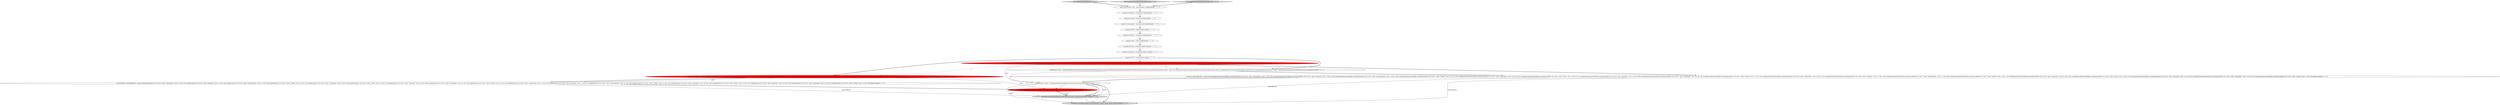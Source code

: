 digraph {
8 [style = filled, label = "GroupByQuery query = makeQueryBuilder().setDataSource(QueryRunnerTestHelper.dataSource).setQuerySegmentSpec(QueryRunnerTestHelper.firstToThird).setDimensions(new ExtractionDimensionSpec(\"quality\",\"alias\",new LookupExtractionFn(new MapLookupExtractor(map,false),true,null,true,false))).setAggregatorSpecs(QueryRunnerTestHelper.rowsCount,new LongSumAggregatorFactory(\"idx\",\"index\")).setGranularity(QueryRunnerTestHelper.dayGran).build()@@@13@@@['1', '0', '0']", fillcolor = red, shape = ellipse image = "AAA1AAABBB1BBB"];
5 [style = filled, label = "map.put(\"business\",\"business0\")@@@5@@@['1', '1', '1']", fillcolor = white, shape = ellipse image = "AAA0AAABBB1BBB"];
0 [style = filled, label = "map.put(\"news\",\"news0\")@@@9@@@['1', '1', '1']", fillcolor = white, shape = ellipse image = "AAA0AAABBB1BBB"];
6 [style = filled, label = "map.put(\"mezzanine\",\"mezzanine0\")@@@8@@@['1', '1', '1']", fillcolor = white, shape = ellipse image = "AAA0AAABBB1BBB"];
21 [style = filled, label = "testGroupByWithSimpleRename['0', '0', '1']", fillcolor = lightgray, shape = diamond image = "AAA0AAABBB3BBB"];
14 [style = filled, label = "map.put(\"entertainment\",\"entertainment0\")@@@6@@@['1', '1', '1']", fillcolor = white, shape = ellipse image = "AAA0AAABBB1BBB"];
9 [style = filled, label = "map.put(\"premium\",\"premium0\")@@@10@@@['1', '1', '1']", fillcolor = white, shape = ellipse image = "AAA0AAABBB1BBB"];
15 [style = filled, label = "Iterable<ResultRow> results = GroupByQueryRunnerTestHelper.runQuery(factory,runner,query)@@@15@@@['0', '1', '0']", fillcolor = red, shape = ellipse image = "AAA1AAABBB2BBB"];
11 [style = filled, label = "Iterable<Row> results = GroupByQueryRunnerTestHelper.runQuery(factory,runner,query)@@@15@@@['1', '0', '1']", fillcolor = white, shape = ellipse image = "AAA0AAABBB1BBB"];
19 [style = filled, label = "TestHelper.assertExpectedObjects(expectedResults,results,\"simple-rename\")@@@16@@@['0', '0', '1']", fillcolor = lightgray, shape = ellipse image = "AAA0AAABBB3BBB"];
13 [style = filled, label = "map.put(\"automotive\",\"automotive0\")@@@4@@@['1', '1', '1']", fillcolor = white, shape = ellipse image = "AAA0AAABBB1BBB"];
18 [style = filled, label = "testGroupByWithSimpleRenameRetainMissing['0', '1', '0']", fillcolor = lightgray, shape = diamond image = "AAA0AAABBB2BBB"];
3 [style = filled, label = "TestHelper.assertExpectedObjects(expectedResults,results,\"retain-missing\")@@@16@@@['1', '1', '0']", fillcolor = lightgray, shape = ellipse image = "AAA0AAABBB1BBB"];
4 [style = filled, label = "Map<String,String> map = new HashMap<>()@@@3@@@['1', '1', '1']", fillcolor = white, shape = ellipse image = "AAA0AAABBB1BBB"];
1 [style = filled, label = "map.put(\"health\",\"health0\")@@@7@@@['1', '1', '1']", fillcolor = white, shape = ellipse image = "AAA0AAABBB1BBB"];
17 [style = filled, label = "GroupByQuery query = makeQueryBuilder().setDataSource(QueryRunnerTestHelper.dataSource).setQuerySegmentSpec(QueryRunnerTestHelper.firstToThird).setDimensions(new ExtractionDimensionSpec(\"quality\",\"alias\",new LookupExtractionFn(new MapLookupExtractor(map,false),true,null,true,false))).setAggregatorSpecs(QueryRunnerTestHelper.rowsCount,new LongSumAggregatorFactory(\"idx\",\"index\")).setGranularity(QueryRunnerTestHelper.dayGran).build()@@@13@@@['0', '1', '0']", fillcolor = red, shape = ellipse image = "AAA1AAABBB2BBB"];
12 [style = filled, label = "testGroupByWithSimpleRenameRetainMissing['1', '0', '0']", fillcolor = lightgray, shape = diamond image = "AAA0AAABBB1BBB"];
16 [style = filled, label = "List<ResultRow> expectedResults = Arrays.asList(makeRow(query,\"2011-04-01\",\"alias\",\"automotive0\",\"rows\",1L,\"idx\",135L),makeRow(query,\"2011-04-01\",\"alias\",\"business0\",\"rows\",1L,\"idx\",118L),makeRow(query,\"2011-04-01\",\"alias\",\"entertainment0\",\"rows\",1L,\"idx\",158L),makeRow(query,\"2011-04-01\",\"alias\",\"health0\",\"rows\",1L,\"idx\",120L),makeRow(query,\"2011-04-01\",\"alias\",\"mezzanine0\",\"rows\",3L,\"idx\",2870L),makeRow(query,\"2011-04-01\",\"alias\",\"news0\",\"rows\",1L,\"idx\",121L),makeRow(query,\"2011-04-01\",\"alias\",\"premium0\",\"rows\",3L,\"idx\",2900L),makeRow(query,\"2011-04-01\",\"alias\",\"technology0\",\"rows\",1L,\"idx\",78L),makeRow(query,\"2011-04-01\",\"alias\",\"travel0\",\"rows\",1L,\"idx\",119L),makeRow(query,\"2011-04-02\",\"alias\",\"automotive0\",\"rows\",1L,\"idx\",147L),makeRow(query,\"2011-04-02\",\"alias\",\"business0\",\"rows\",1L,\"idx\",112L),makeRow(query,\"2011-04-02\",\"alias\",\"entertainment0\",\"rows\",1L,\"idx\",166L),makeRow(query,\"2011-04-02\",\"alias\",\"health0\",\"rows\",1L,\"idx\",113L),makeRow(query,\"2011-04-02\",\"alias\",\"mezzanine0\",\"rows\",3L,\"idx\",2447L),makeRow(query,\"2011-04-02\",\"alias\",\"news0\",\"rows\",1L,\"idx\",114L),makeRow(query,\"2011-04-02\",\"alias\",\"premium0\",\"rows\",3L,\"idx\",2505L),makeRow(query,\"2011-04-02\",\"alias\",\"technology0\",\"rows\",1L,\"idx\",97L),makeRow(query,\"2011-04-02\",\"alias\",\"travel0\",\"rows\",1L,\"idx\",126L))@@@14@@@['0', '1', '0']", fillcolor = white, shape = ellipse image = "AAA0AAABBB2BBB"];
10 [style = filled, label = "map.put(\"technology\",\"technology0\")@@@11@@@['1', '1', '1']", fillcolor = white, shape = ellipse image = "AAA0AAABBB1BBB"];
20 [style = filled, label = "GroupByQuery query = makeQueryBuilder().setDataSource(QueryRunnerTestHelper.dataSource).setQuerySegmentSpec(QueryRunnerTestHelper.firstToThird).setDimensions(new ExtractionDimensionSpec(\"quality\",\"alias\",new LookupExtractionFn(new MapLookupExtractor(map,false),false,null,true,false))).setAggregatorSpecs(QueryRunnerTestHelper.rowsCount,new LongSumAggregatorFactory(\"idx\",\"index\")).setGranularity(QueryRunnerTestHelper.dayGran).build()@@@13@@@['0', '0', '1']", fillcolor = white, shape = ellipse image = "AAA0AAABBB3BBB"];
7 [style = filled, label = "map.put(\"travel\",\"travel0\")@@@12@@@['1', '1', '1']", fillcolor = white, shape = ellipse image = "AAA0AAABBB1BBB"];
2 [style = filled, label = "List<Row> expectedResults = Arrays.asList(GroupByQueryRunnerTestHelper.createExpectedRow(\"2011-04-01\",\"alias\",\"automotive0\",\"rows\",1L,\"idx\",135L),GroupByQueryRunnerTestHelper.createExpectedRow(\"2011-04-01\",\"alias\",\"business0\",\"rows\",1L,\"idx\",118L),GroupByQueryRunnerTestHelper.createExpectedRow(\"2011-04-01\",\"alias\",\"entertainment0\",\"rows\",1L,\"idx\",158L),GroupByQueryRunnerTestHelper.createExpectedRow(\"2011-04-01\",\"alias\",\"health0\",\"rows\",1L,\"idx\",120L),GroupByQueryRunnerTestHelper.createExpectedRow(\"2011-04-01\",\"alias\",\"mezzanine0\",\"rows\",3L,\"idx\",2870L),GroupByQueryRunnerTestHelper.createExpectedRow(\"2011-04-01\",\"alias\",\"news0\",\"rows\",1L,\"idx\",121L),GroupByQueryRunnerTestHelper.createExpectedRow(\"2011-04-01\",\"alias\",\"premium0\",\"rows\",3L,\"idx\",2900L),GroupByQueryRunnerTestHelper.createExpectedRow(\"2011-04-01\",\"alias\",\"technology0\",\"rows\",1L,\"idx\",78L),GroupByQueryRunnerTestHelper.createExpectedRow(\"2011-04-01\",\"alias\",\"travel0\",\"rows\",1L,\"idx\",119L),GroupByQueryRunnerTestHelper.createExpectedRow(\"2011-04-02\",\"alias\",\"automotive0\",\"rows\",1L,\"idx\",147L),GroupByQueryRunnerTestHelper.createExpectedRow(\"2011-04-02\",\"alias\",\"business0\",\"rows\",1L,\"idx\",112L),GroupByQueryRunnerTestHelper.createExpectedRow(\"2011-04-02\",\"alias\",\"entertainment0\",\"rows\",1L,\"idx\",166L),GroupByQueryRunnerTestHelper.createExpectedRow(\"2011-04-02\",\"alias\",\"health0\",\"rows\",1L,\"idx\",113L),GroupByQueryRunnerTestHelper.createExpectedRow(\"2011-04-02\",\"alias\",\"mezzanine0\",\"rows\",3L,\"idx\",2447L),GroupByQueryRunnerTestHelper.createExpectedRow(\"2011-04-02\",\"alias\",\"news0\",\"rows\",1L,\"idx\",114L),GroupByQueryRunnerTestHelper.createExpectedRow(\"2011-04-02\",\"alias\",\"premium0\",\"rows\",3L,\"idx\",2505L),GroupByQueryRunnerTestHelper.createExpectedRow(\"2011-04-02\",\"alias\",\"technology0\",\"rows\",1L,\"idx\",97L),GroupByQueryRunnerTestHelper.createExpectedRow(\"2011-04-02\",\"alias\",\"travel0\",\"rows\",1L,\"idx\",126L))@@@14@@@['1', '0', '1']", fillcolor = white, shape = ellipse image = "AAA0AAABBB1BBB"];
11->3 [style = solid, label="results"];
2->3 [style = solid, label="expectedResults"];
16->15 [style = bold, label=""];
0->9 [style = bold, label=""];
7->17 [style = bold, label=""];
11->15 [style = dashed, label="0"];
16->3 [style = solid, label="expectedResults"];
4->13 [style = bold, label=""];
8->20 [style = dashed, label="0"];
11->19 [style = solid, label="results"];
6->0 [style = bold, label=""];
7->20 [style = bold, label=""];
5->14 [style = bold, label=""];
9->10 [style = bold, label=""];
11->19 [style = bold, label=""];
7->8 [style = bold, label=""];
15->3 [style = bold, label=""];
10->7 [style = bold, label=""];
14->1 [style = bold, label=""];
15->3 [style = solid, label="results"];
3->19 [style = dashed, label="0"];
20->2 [style = bold, label=""];
1->6 [style = bold, label=""];
18->4 [style = bold, label=""];
20->11 [style = solid, label="query"];
8->2 [style = bold, label=""];
12->4 [style = bold, label=""];
11->3 [style = bold, label=""];
2->19 [style = solid, label="expectedResults"];
17->16 [style = solid, label="query"];
13->5 [style = bold, label=""];
8->17 [style = dashed, label="0"];
17->15 [style = solid, label="query"];
8->11 [style = solid, label="query"];
2->11 [style = bold, label=""];
17->16 [style = bold, label=""];
21->4 [style = bold, label=""];
}
